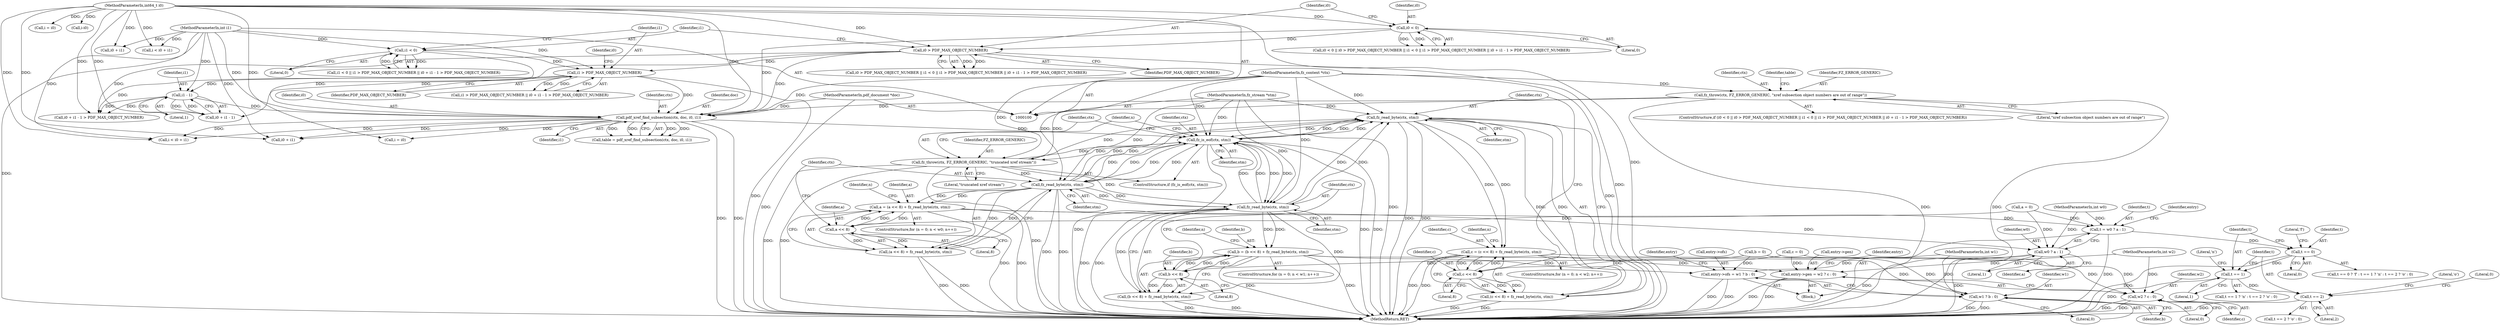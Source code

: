 digraph "0_ghostscript_55c3f68d638ac1263a386e0aaa004bb6e8bde731@API" {
"1000252" [label="(Call,fz_read_byte(ctx, stm))"];
"1000216" [label="(Call,fz_read_byte(ctx, stm))"];
"1000194" [label="(Call,fz_is_eof(ctx, stm))"];
"1000144" [label="(Call,pdf_xref_find_subsection(ctx, doc, i0, i1))"];
"1000138" [label="(Call,fz_throw(ctx, FZ_ERROR_GENERIC, \"xref subsection object numbers are out of range\"))"];
"1000101" [label="(MethodParameterIn,fz_context *ctx)"];
"1000102" [label="(MethodParameterIn,pdf_document *doc)"];
"1000116" [label="(Call,i0 < 0)"];
"1000104" [label="(MethodParameterIn,int64_t i0)"];
"1000120" [label="(Call,i0 > PDF_MAX_OBJECT_NUMBER)"];
"1000124" [label="(Call,i1 < 0)"];
"1000105" [label="(MethodParameterIn,int i1)"];
"1000128" [label="(Call,i1 > PDF_MAX_OBJECT_NUMBER)"];
"1000134" [label="(Call,i1 - 1)"];
"1000197" [label="(Call,fz_throw(ctx, FZ_ERROR_GENERIC, \"truncated xref stream\"))"];
"1000252" [label="(Call,fz_read_byte(ctx, stm))"];
"1000234" [label="(Call,fz_read_byte(ctx, stm))"];
"1000103" [label="(MethodParameterIn,fz_stream *stm)"];
"1000210" [label="(Call,a = (a << 8) + fz_read_byte(ctx, stm))"];
"1000213" [label="(Call,a << 8)"];
"1000212" [label="(Call,(a << 8) + fz_read_byte(ctx, stm))"];
"1000262" [label="(Call,t = w0 ? a : 1)"];
"1000273" [label="(Call,t == 0)"];
"1000278" [label="(Call,t == 1)"];
"1000283" [label="(Call,t == 2)"];
"1000264" [label="(Call,w0 ? a : 1)"];
"1000228" [label="(Call,b = (b << 8) + fz_read_byte(ctx, stm))"];
"1000231" [label="(Call,b << 8)"];
"1000230" [label="(Call,(b << 8) + fz_read_byte(ctx, stm))"];
"1000288" [label="(Call,entry->ofs = w1 ? b : 0)"];
"1000292" [label="(Call,w1 ? b : 0)"];
"1000246" [label="(Call,c = (c << 8) + fz_read_byte(ctx, stm))"];
"1000249" [label="(Call,c << 8)"];
"1000248" [label="(Call,(c << 8) + fz_read_byte(ctx, stm))"];
"1000296" [label="(Call,entry->gen = w2 ? c : 0)"];
"1000300" [label="(Call,w2 ? c : 0)"];
"1000219" [label="(ControlStructure,for (n = 0; n < w1; n++))"];
"1000253" [label="(Identifier,ctx)"];
"1000129" [label="(Identifier,i1)"];
"1000211" [label="(Identifier,a)"];
"1000246" [label="(Call,c = (c << 8) + fz_read_byte(ctx, stm))"];
"1000264" [label="(Call,w0 ? a : 1)"];
"1000119" [label="(Call,i0 > PDF_MAX_OBJECT_NUMBER || i1 < 0 || i1 > PDF_MAX_OBJECT_NUMBER || i0 + i1 - 1 > PDF_MAX_OBJECT_NUMBER)"];
"1000251" [label="(Literal,8)"];
"1000293" [label="(Identifier,w1)"];
"1000216" [label="(Call,fz_read_byte(ctx, stm))"];
"1000298" [label="(Identifier,entry)"];
"1000105" [label="(MethodParameterIn,int i1)"];
"1000132" [label="(Call,i0 + i1 - 1)"];
"1000201" [label="(ControlStructure,for (n = 0; n < w0; n++))"];
"1000263" [label="(Identifier,t)"];
"1000210" [label="(Call,a = (a << 8) + fz_read_byte(ctx, stm))"];
"1000134" [label="(Call,i1 - 1)"];
"1000155" [label="(Call,i0 + i1)"];
"1000296" [label="(Call,entry->gen = w2 ? c : 0)"];
"1000289" [label="(Call,entry->ofs)"];
"1000270" [label="(Identifier,entry)"];
"1000126" [label="(Literal,0)"];
"1000302" [label="(Identifier,c)"];
"1000124" [label="(Call,i1 < 0)"];
"1000128" [label="(Call,i1 > PDF_MAX_OBJECT_NUMBER)"];
"1000209" [label="(Identifier,n)"];
"1000284" [label="(Identifier,t)"];
"1000107" [label="(MethodParameterIn,int w1)"];
"1000272" [label="(Call,t == 0 ? 'f' : t == 1 ? 'n' : t == 2 ? 'o' : 0)"];
"1000231" [label="(Call,b << 8)"];
"1000138" [label="(Call,fz_throw(ctx, FZ_ERROR_GENERIC, \"xref subsection object numbers are out of range\"))"];
"1000285" [label="(Literal,2)"];
"1000250" [label="(Identifier,c)"];
"1000195" [label="(Identifier,ctx)"];
"1000148" [label="(Identifier,i1)"];
"1000306" [label="(Identifier,entry)"];
"1000193" [label="(ControlStructure,if (fz_is_eof(ctx, stm)))"];
"1000142" [label="(Call,table = pdf_xref_find_subsection(ctx, doc, i0, i1))"];
"1000118" [label="(Literal,0)"];
"1000297" [label="(Call,entry->gen)"];
"1000294" [label="(Identifier,b)"];
"1000235" [label="(Identifier,ctx)"];
"1000212" [label="(Call,(a << 8) + fz_read_byte(ctx, stm))"];
"1000120" [label="(Call,i0 > PDF_MAX_OBJECT_NUMBER)"];
"1000125" [label="(Identifier,i1)"];
"1000283" [label="(Call,t == 2)"];
"1000288" [label="(Call,entry->ofs = w1 ? b : 0)"];
"1000115" [label="(Call,i0 < 0 || i0 > PDF_MAX_OBJECT_NUMBER || i1 < 0 || i1 > PDF_MAX_OBJECT_NUMBER || i0 + i1 - 1 > PDF_MAX_OBJECT_NUMBER)"];
"1000276" [label="(Literal,'f')"];
"1000280" [label="(Literal,1)"];
"1000186" [label="(Call,b = 0)"];
"1000301" [label="(Identifier,w2)"];
"1000287" [label="(Literal,0)"];
"1000248" [label="(Call,(c << 8) + fz_read_byte(ctx, stm))"];
"1000166" [label="(Call,i0 + i1)"];
"1000123" [label="(Call,i1 < 0 || i1 > PDF_MAX_OBJECT_NUMBER || i0 + i1 - 1 > PDF_MAX_OBJECT_NUMBER)"];
"1000136" [label="(Literal,1)"];
"1000116" [label="(Call,i0 < 0)"];
"1000133" [label="(Identifier,i0)"];
"1000275" [label="(Literal,0)"];
"1000197" [label="(Call,fz_throw(ctx, FZ_ERROR_GENERIC, \"truncated xref stream\"))"];
"1000121" [label="(Identifier,i0)"];
"1000108" [label="(MethodParameterIn,int w2)"];
"1000194" [label="(Call,fz_is_eof(ctx, stm))"];
"1000214" [label="(Identifier,a)"];
"1000314" [label="(MethodReturn,RET)"];
"1000217" [label="(Identifier,ctx)"];
"1000274" [label="(Identifier,t)"];
"1000267" [label="(Literal,1)"];
"1000130" [label="(Identifier,PDF_MAX_OBJECT_NUMBER)"];
"1000232" [label="(Identifier,b)"];
"1000254" [label="(Identifier,stm)"];
"1000282" [label="(Call,t == 2 ? 'o' : 0)"];
"1000295" [label="(Literal,0)"];
"1000286" [label="(Literal,'o')"];
"1000300" [label="(Call,w2 ? c : 0)"];
"1000266" [label="(Identifier,a)"];
"1000273" [label="(Call,t == 0)"];
"1000281" [label="(Literal,'n')"];
"1000122" [label="(Identifier,PDF_MAX_OBJECT_NUMBER)"];
"1000144" [label="(Call,pdf_xref_find_subsection(ctx, doc, i0, i1))"];
"1000247" [label="(Identifier,c)"];
"1000303" [label="(Literal,0)"];
"1000237" [label="(ControlStructure,for (n = 0; n < w2; n++))"];
"1000260" [label="(Block,)"];
"1000147" [label="(Identifier,i0)"];
"1000117" [label="(Identifier,i0)"];
"1000141" [label="(Literal,\"xref subsection object numbers are out of range\")"];
"1000292" [label="(Call,w1 ? b : 0)"];
"1000150" [label="(Call,i = i0)"];
"1000252" [label="(Call,fz_read_byte(ctx, stm))"];
"1000215" [label="(Literal,8)"];
"1000227" [label="(Identifier,n)"];
"1000190" [label="(Call,c = 0)"];
"1000164" [label="(Call,i < i0 + i1)"];
"1000127" [label="(Call,i1 > PDF_MAX_OBJECT_NUMBER || i0 + i1 - 1 > PDF_MAX_OBJECT_NUMBER)"];
"1000140" [label="(Identifier,FZ_ERROR_GENERIC)"];
"1000153" [label="(Call,i < i0 + i1)"];
"1000145" [label="(Identifier,ctx)"];
"1000199" [label="(Identifier,FZ_ERROR_GENERIC)"];
"1000218" [label="(Identifier,stm)"];
"1000213" [label="(Call,a << 8)"];
"1000139" [label="(Identifier,ctx)"];
"1000161" [label="(Call,i = i0)"];
"1000200" [label="(Literal,\"truncated xref stream\")"];
"1000114" [label="(ControlStructure,if (i0 < 0 || i0 > PDF_MAX_OBJECT_NUMBER || i1 < 0 || i1 > PDF_MAX_OBJECT_NUMBER || i0 + i1 - 1 > PDF_MAX_OBJECT_NUMBER))"];
"1000265" [label="(Identifier,w0)"];
"1000245" [label="(Identifier,n)"];
"1000106" [label="(MethodParameterIn,int w0)"];
"1000203" [label="(Identifier,n)"];
"1000230" [label="(Call,(b << 8) + fz_read_byte(ctx, stm))"];
"1000262" [label="(Call,t = w0 ? a : 1)"];
"1000103" [label="(MethodParameterIn,fz_stream *stm)"];
"1000143" [label="(Identifier,table)"];
"1000104" [label="(MethodParameterIn,int64_t i0)"];
"1000102" [label="(MethodParameterIn,pdf_document *doc)"];
"1000236" [label="(Identifier,stm)"];
"1000135" [label="(Identifier,i1)"];
"1000198" [label="(Identifier,ctx)"];
"1000233" [label="(Literal,8)"];
"1000228" [label="(Call,b = (b << 8) + fz_read_byte(ctx, stm))"];
"1000196" [label="(Identifier,stm)"];
"1000178" [label="(Call,i-i0)"];
"1000278" [label="(Call,t == 1)"];
"1000131" [label="(Call,i0 + i1 - 1 > PDF_MAX_OBJECT_NUMBER)"];
"1000234" [label="(Call,fz_read_byte(ctx, stm))"];
"1000182" [label="(Call,a = 0)"];
"1000146" [label="(Identifier,doc)"];
"1000101" [label="(MethodParameterIn,fz_context *ctx)"];
"1000279" [label="(Identifier,t)"];
"1000249" [label="(Call,c << 8)"];
"1000277" [label="(Call,t == 1 ? 'n' : t == 2 ? 'o' : 0)"];
"1000229" [label="(Identifier,b)"];
"1000252" -> "1000248"  [label="AST: "];
"1000252" -> "1000254"  [label="CFG: "];
"1000253" -> "1000252"  [label="AST: "];
"1000254" -> "1000252"  [label="AST: "];
"1000248" -> "1000252"  [label="CFG: "];
"1000252" -> "1000314"  [label="DDG: "];
"1000252" -> "1000314"  [label="DDG: "];
"1000252" -> "1000194"  [label="DDG: "];
"1000252" -> "1000194"  [label="DDG: "];
"1000252" -> "1000246"  [label="DDG: "];
"1000252" -> "1000246"  [label="DDG: "];
"1000252" -> "1000248"  [label="DDG: "];
"1000252" -> "1000248"  [label="DDG: "];
"1000216" -> "1000252"  [label="DDG: "];
"1000216" -> "1000252"  [label="DDG: "];
"1000194" -> "1000252"  [label="DDG: "];
"1000194" -> "1000252"  [label="DDG: "];
"1000197" -> "1000252"  [label="DDG: "];
"1000234" -> "1000252"  [label="DDG: "];
"1000234" -> "1000252"  [label="DDG: "];
"1000101" -> "1000252"  [label="DDG: "];
"1000103" -> "1000252"  [label="DDG: "];
"1000216" -> "1000212"  [label="AST: "];
"1000216" -> "1000218"  [label="CFG: "];
"1000217" -> "1000216"  [label="AST: "];
"1000218" -> "1000216"  [label="AST: "];
"1000212" -> "1000216"  [label="CFG: "];
"1000216" -> "1000314"  [label="DDG: "];
"1000216" -> "1000314"  [label="DDG: "];
"1000216" -> "1000194"  [label="DDG: "];
"1000216" -> "1000194"  [label="DDG: "];
"1000216" -> "1000210"  [label="DDG: "];
"1000216" -> "1000210"  [label="DDG: "];
"1000216" -> "1000212"  [label="DDG: "];
"1000216" -> "1000212"  [label="DDG: "];
"1000194" -> "1000216"  [label="DDG: "];
"1000194" -> "1000216"  [label="DDG: "];
"1000197" -> "1000216"  [label="DDG: "];
"1000101" -> "1000216"  [label="DDG: "];
"1000103" -> "1000216"  [label="DDG: "];
"1000216" -> "1000234"  [label="DDG: "];
"1000216" -> "1000234"  [label="DDG: "];
"1000194" -> "1000193"  [label="AST: "];
"1000194" -> "1000196"  [label="CFG: "];
"1000195" -> "1000194"  [label="AST: "];
"1000196" -> "1000194"  [label="AST: "];
"1000198" -> "1000194"  [label="CFG: "];
"1000203" -> "1000194"  [label="CFG: "];
"1000194" -> "1000314"  [label="DDG: "];
"1000194" -> "1000314"  [label="DDG: "];
"1000194" -> "1000314"  [label="DDG: "];
"1000144" -> "1000194"  [label="DDG: "];
"1000197" -> "1000194"  [label="DDG: "];
"1000234" -> "1000194"  [label="DDG: "];
"1000234" -> "1000194"  [label="DDG: "];
"1000101" -> "1000194"  [label="DDG: "];
"1000103" -> "1000194"  [label="DDG: "];
"1000194" -> "1000197"  [label="DDG: "];
"1000194" -> "1000234"  [label="DDG: "];
"1000194" -> "1000234"  [label="DDG: "];
"1000144" -> "1000142"  [label="AST: "];
"1000144" -> "1000148"  [label="CFG: "];
"1000145" -> "1000144"  [label="AST: "];
"1000146" -> "1000144"  [label="AST: "];
"1000147" -> "1000144"  [label="AST: "];
"1000148" -> "1000144"  [label="AST: "];
"1000142" -> "1000144"  [label="CFG: "];
"1000144" -> "1000314"  [label="DDG: "];
"1000144" -> "1000314"  [label="DDG: "];
"1000144" -> "1000142"  [label="DDG: "];
"1000144" -> "1000142"  [label="DDG: "];
"1000144" -> "1000142"  [label="DDG: "];
"1000144" -> "1000142"  [label="DDG: "];
"1000138" -> "1000144"  [label="DDG: "];
"1000101" -> "1000144"  [label="DDG: "];
"1000102" -> "1000144"  [label="DDG: "];
"1000116" -> "1000144"  [label="DDG: "];
"1000120" -> "1000144"  [label="DDG: "];
"1000104" -> "1000144"  [label="DDG: "];
"1000124" -> "1000144"  [label="DDG: "];
"1000128" -> "1000144"  [label="DDG: "];
"1000134" -> "1000144"  [label="DDG: "];
"1000105" -> "1000144"  [label="DDG: "];
"1000144" -> "1000150"  [label="DDG: "];
"1000144" -> "1000153"  [label="DDG: "];
"1000144" -> "1000153"  [label="DDG: "];
"1000144" -> "1000155"  [label="DDG: "];
"1000144" -> "1000155"  [label="DDG: "];
"1000138" -> "1000114"  [label="AST: "];
"1000138" -> "1000141"  [label="CFG: "];
"1000139" -> "1000138"  [label="AST: "];
"1000140" -> "1000138"  [label="AST: "];
"1000141" -> "1000138"  [label="AST: "];
"1000143" -> "1000138"  [label="CFG: "];
"1000138" -> "1000314"  [label="DDG: "];
"1000138" -> "1000314"  [label="DDG: "];
"1000101" -> "1000138"  [label="DDG: "];
"1000138" -> "1000197"  [label="DDG: "];
"1000101" -> "1000100"  [label="AST: "];
"1000101" -> "1000314"  [label="DDG: "];
"1000101" -> "1000197"  [label="DDG: "];
"1000101" -> "1000234"  [label="DDG: "];
"1000102" -> "1000100"  [label="AST: "];
"1000102" -> "1000314"  [label="DDG: "];
"1000116" -> "1000115"  [label="AST: "];
"1000116" -> "1000118"  [label="CFG: "];
"1000117" -> "1000116"  [label="AST: "];
"1000118" -> "1000116"  [label="AST: "];
"1000121" -> "1000116"  [label="CFG: "];
"1000115" -> "1000116"  [label="CFG: "];
"1000116" -> "1000115"  [label="DDG: "];
"1000116" -> "1000115"  [label="DDG: "];
"1000104" -> "1000116"  [label="DDG: "];
"1000116" -> "1000120"  [label="DDG: "];
"1000104" -> "1000100"  [label="AST: "];
"1000104" -> "1000314"  [label="DDG: "];
"1000104" -> "1000120"  [label="DDG: "];
"1000104" -> "1000131"  [label="DDG: "];
"1000104" -> "1000132"  [label="DDG: "];
"1000104" -> "1000150"  [label="DDG: "];
"1000104" -> "1000153"  [label="DDG: "];
"1000104" -> "1000155"  [label="DDG: "];
"1000104" -> "1000161"  [label="DDG: "];
"1000104" -> "1000164"  [label="DDG: "];
"1000104" -> "1000166"  [label="DDG: "];
"1000104" -> "1000178"  [label="DDG: "];
"1000120" -> "1000119"  [label="AST: "];
"1000120" -> "1000122"  [label="CFG: "];
"1000121" -> "1000120"  [label="AST: "];
"1000122" -> "1000120"  [label="AST: "];
"1000125" -> "1000120"  [label="CFG: "];
"1000119" -> "1000120"  [label="CFG: "];
"1000120" -> "1000314"  [label="DDG: "];
"1000120" -> "1000119"  [label="DDG: "];
"1000120" -> "1000119"  [label="DDG: "];
"1000120" -> "1000128"  [label="DDG: "];
"1000120" -> "1000131"  [label="DDG: "];
"1000120" -> "1000132"  [label="DDG: "];
"1000124" -> "1000123"  [label="AST: "];
"1000124" -> "1000126"  [label="CFG: "];
"1000125" -> "1000124"  [label="AST: "];
"1000126" -> "1000124"  [label="AST: "];
"1000129" -> "1000124"  [label="CFG: "];
"1000123" -> "1000124"  [label="CFG: "];
"1000124" -> "1000123"  [label="DDG: "];
"1000124" -> "1000123"  [label="DDG: "];
"1000105" -> "1000124"  [label="DDG: "];
"1000124" -> "1000128"  [label="DDG: "];
"1000105" -> "1000100"  [label="AST: "];
"1000105" -> "1000314"  [label="DDG: "];
"1000105" -> "1000128"  [label="DDG: "];
"1000105" -> "1000134"  [label="DDG: "];
"1000105" -> "1000153"  [label="DDG: "];
"1000105" -> "1000155"  [label="DDG: "];
"1000105" -> "1000164"  [label="DDG: "];
"1000105" -> "1000166"  [label="DDG: "];
"1000128" -> "1000127"  [label="AST: "];
"1000128" -> "1000130"  [label="CFG: "];
"1000129" -> "1000128"  [label="AST: "];
"1000130" -> "1000128"  [label="AST: "];
"1000133" -> "1000128"  [label="CFG: "];
"1000127" -> "1000128"  [label="CFG: "];
"1000128" -> "1000314"  [label="DDG: "];
"1000128" -> "1000127"  [label="DDG: "];
"1000128" -> "1000127"  [label="DDG: "];
"1000128" -> "1000134"  [label="DDG: "];
"1000128" -> "1000131"  [label="DDG: "];
"1000134" -> "1000132"  [label="AST: "];
"1000134" -> "1000136"  [label="CFG: "];
"1000135" -> "1000134"  [label="AST: "];
"1000136" -> "1000134"  [label="AST: "];
"1000132" -> "1000134"  [label="CFG: "];
"1000134" -> "1000131"  [label="DDG: "];
"1000134" -> "1000131"  [label="DDG: "];
"1000134" -> "1000132"  [label="DDG: "];
"1000134" -> "1000132"  [label="DDG: "];
"1000197" -> "1000193"  [label="AST: "];
"1000197" -> "1000200"  [label="CFG: "];
"1000198" -> "1000197"  [label="AST: "];
"1000199" -> "1000197"  [label="AST: "];
"1000200" -> "1000197"  [label="AST: "];
"1000203" -> "1000197"  [label="CFG: "];
"1000197" -> "1000314"  [label="DDG: "];
"1000197" -> "1000314"  [label="DDG: "];
"1000197" -> "1000314"  [label="DDG: "];
"1000197" -> "1000234"  [label="DDG: "];
"1000234" -> "1000230"  [label="AST: "];
"1000234" -> "1000236"  [label="CFG: "];
"1000235" -> "1000234"  [label="AST: "];
"1000236" -> "1000234"  [label="AST: "];
"1000230" -> "1000234"  [label="CFG: "];
"1000234" -> "1000314"  [label="DDG: "];
"1000234" -> "1000314"  [label="DDG: "];
"1000234" -> "1000228"  [label="DDG: "];
"1000234" -> "1000228"  [label="DDG: "];
"1000234" -> "1000230"  [label="DDG: "];
"1000234" -> "1000230"  [label="DDG: "];
"1000103" -> "1000234"  [label="DDG: "];
"1000103" -> "1000100"  [label="AST: "];
"1000103" -> "1000314"  [label="DDG: "];
"1000210" -> "1000201"  [label="AST: "];
"1000210" -> "1000212"  [label="CFG: "];
"1000211" -> "1000210"  [label="AST: "];
"1000212" -> "1000210"  [label="AST: "];
"1000209" -> "1000210"  [label="CFG: "];
"1000210" -> "1000314"  [label="DDG: "];
"1000210" -> "1000314"  [label="DDG: "];
"1000213" -> "1000210"  [label="DDG: "];
"1000213" -> "1000210"  [label="DDG: "];
"1000210" -> "1000213"  [label="DDG: "];
"1000210" -> "1000262"  [label="DDG: "];
"1000210" -> "1000264"  [label="DDG: "];
"1000213" -> "1000212"  [label="AST: "];
"1000213" -> "1000215"  [label="CFG: "];
"1000214" -> "1000213"  [label="AST: "];
"1000215" -> "1000213"  [label="AST: "];
"1000217" -> "1000213"  [label="CFG: "];
"1000213" -> "1000212"  [label="DDG: "];
"1000213" -> "1000212"  [label="DDG: "];
"1000182" -> "1000213"  [label="DDG: "];
"1000212" -> "1000314"  [label="DDG: "];
"1000212" -> "1000314"  [label="DDG: "];
"1000262" -> "1000260"  [label="AST: "];
"1000262" -> "1000264"  [label="CFG: "];
"1000263" -> "1000262"  [label="AST: "];
"1000264" -> "1000262"  [label="AST: "];
"1000270" -> "1000262"  [label="CFG: "];
"1000262" -> "1000314"  [label="DDG: "];
"1000106" -> "1000262"  [label="DDG: "];
"1000182" -> "1000262"  [label="DDG: "];
"1000262" -> "1000273"  [label="DDG: "];
"1000273" -> "1000272"  [label="AST: "];
"1000273" -> "1000275"  [label="CFG: "];
"1000274" -> "1000273"  [label="AST: "];
"1000275" -> "1000273"  [label="AST: "];
"1000276" -> "1000273"  [label="CFG: "];
"1000279" -> "1000273"  [label="CFG: "];
"1000273" -> "1000314"  [label="DDG: "];
"1000273" -> "1000278"  [label="DDG: "];
"1000278" -> "1000277"  [label="AST: "];
"1000278" -> "1000280"  [label="CFG: "];
"1000279" -> "1000278"  [label="AST: "];
"1000280" -> "1000278"  [label="AST: "];
"1000281" -> "1000278"  [label="CFG: "];
"1000284" -> "1000278"  [label="CFG: "];
"1000278" -> "1000314"  [label="DDG: "];
"1000278" -> "1000283"  [label="DDG: "];
"1000283" -> "1000282"  [label="AST: "];
"1000283" -> "1000285"  [label="CFG: "];
"1000284" -> "1000283"  [label="AST: "];
"1000285" -> "1000283"  [label="AST: "];
"1000286" -> "1000283"  [label="CFG: "];
"1000287" -> "1000283"  [label="CFG: "];
"1000283" -> "1000314"  [label="DDG: "];
"1000264" -> "1000266"  [label="CFG: "];
"1000264" -> "1000267"  [label="CFG: "];
"1000265" -> "1000264"  [label="AST: "];
"1000266" -> "1000264"  [label="AST: "];
"1000267" -> "1000264"  [label="AST: "];
"1000264" -> "1000314"  [label="DDG: "];
"1000264" -> "1000314"  [label="DDG: "];
"1000106" -> "1000264"  [label="DDG: "];
"1000182" -> "1000264"  [label="DDG: "];
"1000228" -> "1000219"  [label="AST: "];
"1000228" -> "1000230"  [label="CFG: "];
"1000229" -> "1000228"  [label="AST: "];
"1000230" -> "1000228"  [label="AST: "];
"1000227" -> "1000228"  [label="CFG: "];
"1000228" -> "1000314"  [label="DDG: "];
"1000228" -> "1000314"  [label="DDG: "];
"1000231" -> "1000228"  [label="DDG: "];
"1000231" -> "1000228"  [label="DDG: "];
"1000228" -> "1000231"  [label="DDG: "];
"1000228" -> "1000288"  [label="DDG: "];
"1000228" -> "1000292"  [label="DDG: "];
"1000231" -> "1000230"  [label="AST: "];
"1000231" -> "1000233"  [label="CFG: "];
"1000232" -> "1000231"  [label="AST: "];
"1000233" -> "1000231"  [label="AST: "];
"1000235" -> "1000231"  [label="CFG: "];
"1000231" -> "1000230"  [label="DDG: "];
"1000231" -> "1000230"  [label="DDG: "];
"1000186" -> "1000231"  [label="DDG: "];
"1000230" -> "1000314"  [label="DDG: "];
"1000230" -> "1000314"  [label="DDG: "];
"1000288" -> "1000260"  [label="AST: "];
"1000288" -> "1000292"  [label="CFG: "];
"1000289" -> "1000288"  [label="AST: "];
"1000292" -> "1000288"  [label="AST: "];
"1000298" -> "1000288"  [label="CFG: "];
"1000288" -> "1000314"  [label="DDG: "];
"1000288" -> "1000314"  [label="DDG: "];
"1000107" -> "1000288"  [label="DDG: "];
"1000186" -> "1000288"  [label="DDG: "];
"1000292" -> "1000294"  [label="CFG: "];
"1000292" -> "1000295"  [label="CFG: "];
"1000293" -> "1000292"  [label="AST: "];
"1000294" -> "1000292"  [label="AST: "];
"1000295" -> "1000292"  [label="AST: "];
"1000292" -> "1000314"  [label="DDG: "];
"1000292" -> "1000314"  [label="DDG: "];
"1000107" -> "1000292"  [label="DDG: "];
"1000186" -> "1000292"  [label="DDG: "];
"1000246" -> "1000237"  [label="AST: "];
"1000246" -> "1000248"  [label="CFG: "];
"1000247" -> "1000246"  [label="AST: "];
"1000248" -> "1000246"  [label="AST: "];
"1000245" -> "1000246"  [label="CFG: "];
"1000246" -> "1000314"  [label="DDG: "];
"1000246" -> "1000314"  [label="DDG: "];
"1000249" -> "1000246"  [label="DDG: "];
"1000249" -> "1000246"  [label="DDG: "];
"1000246" -> "1000249"  [label="DDG: "];
"1000246" -> "1000296"  [label="DDG: "];
"1000246" -> "1000300"  [label="DDG: "];
"1000249" -> "1000248"  [label="AST: "];
"1000249" -> "1000251"  [label="CFG: "];
"1000250" -> "1000249"  [label="AST: "];
"1000251" -> "1000249"  [label="AST: "];
"1000253" -> "1000249"  [label="CFG: "];
"1000249" -> "1000248"  [label="DDG: "];
"1000249" -> "1000248"  [label="DDG: "];
"1000190" -> "1000249"  [label="DDG: "];
"1000248" -> "1000314"  [label="DDG: "];
"1000248" -> "1000314"  [label="DDG: "];
"1000296" -> "1000260"  [label="AST: "];
"1000296" -> "1000300"  [label="CFG: "];
"1000297" -> "1000296"  [label="AST: "];
"1000300" -> "1000296"  [label="AST: "];
"1000306" -> "1000296"  [label="CFG: "];
"1000296" -> "1000314"  [label="DDG: "];
"1000296" -> "1000314"  [label="DDG: "];
"1000108" -> "1000296"  [label="DDG: "];
"1000190" -> "1000296"  [label="DDG: "];
"1000300" -> "1000302"  [label="CFG: "];
"1000300" -> "1000303"  [label="CFG: "];
"1000301" -> "1000300"  [label="AST: "];
"1000302" -> "1000300"  [label="AST: "];
"1000303" -> "1000300"  [label="AST: "];
"1000300" -> "1000314"  [label="DDG: "];
"1000300" -> "1000314"  [label="DDG: "];
"1000108" -> "1000300"  [label="DDG: "];
"1000190" -> "1000300"  [label="DDG: "];
}
